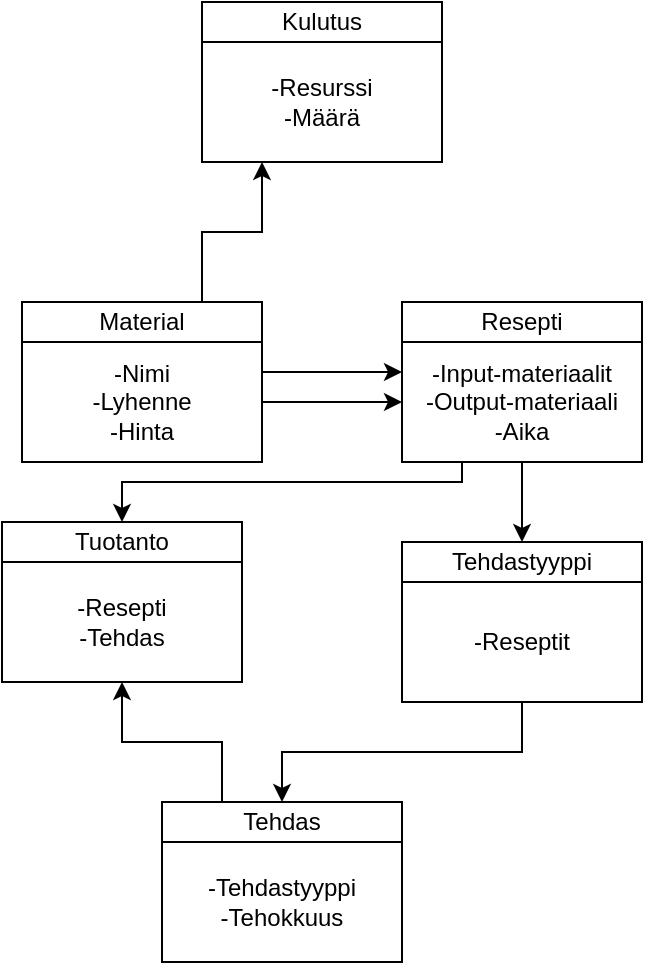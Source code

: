 <mxfile version="14.5.10" type="device"><diagram id="o-lRRYvwoyyiBx8vCL8T" name="Page-1"><mxGraphModel dx="2062" dy="1122" grid="1" gridSize="10" guides="1" tooltips="1" connect="1" arrows="1" fold="1" page="1" pageScale="1" pageWidth="827" pageHeight="1169" math="0" shadow="0"><root><mxCell id="0"/><mxCell id="1" parent="0"/><mxCell id="4zWdJEHfmlxii3qfJXZ_-14" style="edgeStyle=orthogonalEdgeStyle;rounded=0;orthogonalLoop=1;jettySize=auto;html=1;exitX=0.75;exitY=0;exitDx=0;exitDy=0;entryX=0.25;entryY=1;entryDx=0;entryDy=0;" edge="1" parent="1" source="4zWdJEHfmlxii3qfJXZ_-1" target="4zWdJEHfmlxii3qfJXZ_-7"><mxGeometry relative="1" as="geometry"/></mxCell><mxCell id="4zWdJEHfmlxii3qfJXZ_-1" value="Material" style="rounded=0;whiteSpace=wrap;html=1;" vertex="1" parent="1"><mxGeometry x="350" y="540" width="120" height="20" as="geometry"/></mxCell><mxCell id="4zWdJEHfmlxii3qfJXZ_-12" style="edgeStyle=orthogonalEdgeStyle;rounded=0;orthogonalLoop=1;jettySize=auto;html=1;exitX=1;exitY=0.5;exitDx=0;exitDy=0;entryX=0;entryY=0.5;entryDx=0;entryDy=0;" edge="1" parent="1" source="4zWdJEHfmlxii3qfJXZ_-2" target="4zWdJEHfmlxii3qfJXZ_-4"><mxGeometry relative="1" as="geometry"/></mxCell><mxCell id="4zWdJEHfmlxii3qfJXZ_-13" style="edgeStyle=orthogonalEdgeStyle;rounded=0;orthogonalLoop=1;jettySize=auto;html=1;exitX=1;exitY=0.25;exitDx=0;exitDy=0;entryX=0;entryY=0.25;entryDx=0;entryDy=0;" edge="1" parent="1" source="4zWdJEHfmlxii3qfJXZ_-2" target="4zWdJEHfmlxii3qfJXZ_-4"><mxGeometry relative="1" as="geometry"/></mxCell><mxCell id="4zWdJEHfmlxii3qfJXZ_-2" value="-Nimi&lt;br&gt;-Lyhenne&lt;br&gt;-Hinta" style="rounded=0;whiteSpace=wrap;html=1;" vertex="1" parent="1"><mxGeometry x="350" y="560" width="120" height="60" as="geometry"/></mxCell><mxCell id="4zWdJEHfmlxii3qfJXZ_-3" value="Resepti" style="rounded=0;whiteSpace=wrap;html=1;" vertex="1" parent="1"><mxGeometry x="540" y="540" width="120" height="20" as="geometry"/></mxCell><mxCell id="4zWdJEHfmlxii3qfJXZ_-15" style="edgeStyle=orthogonalEdgeStyle;rounded=0;orthogonalLoop=1;jettySize=auto;html=1;exitX=0.5;exitY=1;exitDx=0;exitDy=0;entryX=0.5;entryY=0;entryDx=0;entryDy=0;" edge="1" parent="1" source="4zWdJEHfmlxii3qfJXZ_-4" target="4zWdJEHfmlxii3qfJXZ_-8"><mxGeometry relative="1" as="geometry"/></mxCell><mxCell id="4zWdJEHfmlxii3qfJXZ_-20" style="edgeStyle=orthogonalEdgeStyle;rounded=0;orthogonalLoop=1;jettySize=auto;html=1;exitX=0.25;exitY=1;exitDx=0;exitDy=0;entryX=0.5;entryY=0;entryDx=0;entryDy=0;" edge="1" parent="1" source="4zWdJEHfmlxii3qfJXZ_-4" target="4zWdJEHfmlxii3qfJXZ_-17"><mxGeometry relative="1" as="geometry"><Array as="points"><mxPoint x="570" y="630"/><mxPoint x="400" y="630"/></Array></mxGeometry></mxCell><mxCell id="4zWdJEHfmlxii3qfJXZ_-4" value="-Input-materiaalit&lt;br&gt;-Output-materiaali&lt;br&gt;-Aika" style="rounded=0;whiteSpace=wrap;html=1;" vertex="1" parent="1"><mxGeometry x="540" y="560" width="120" height="60" as="geometry"/></mxCell><mxCell id="4zWdJEHfmlxii3qfJXZ_-6" value="Kulutus" style="rounded=0;whiteSpace=wrap;html=1;" vertex="1" parent="1"><mxGeometry x="440" y="390" width="120" height="20" as="geometry"/></mxCell><mxCell id="4zWdJEHfmlxii3qfJXZ_-7" value="-Resurssi&lt;br&gt;-Määrä" style="rounded=0;whiteSpace=wrap;html=1;" vertex="1" parent="1"><mxGeometry x="440" y="410" width="120" height="60" as="geometry"/></mxCell><mxCell id="4zWdJEHfmlxii3qfJXZ_-8" value="Tehdastyyppi" style="rounded=0;whiteSpace=wrap;html=1;" vertex="1" parent="1"><mxGeometry x="540" y="660" width="120" height="20" as="geometry"/></mxCell><mxCell id="4zWdJEHfmlxii3qfJXZ_-16" style="edgeStyle=orthogonalEdgeStyle;rounded=0;orthogonalLoop=1;jettySize=auto;html=1;exitX=0.5;exitY=1;exitDx=0;exitDy=0;entryX=0.5;entryY=0;entryDx=0;entryDy=0;" edge="1" parent="1" source="4zWdJEHfmlxii3qfJXZ_-9" target="4zWdJEHfmlxii3qfJXZ_-10"><mxGeometry relative="1" as="geometry"/></mxCell><mxCell id="4zWdJEHfmlxii3qfJXZ_-9" value="-Reseptit" style="rounded=0;whiteSpace=wrap;html=1;" vertex="1" parent="1"><mxGeometry x="540" y="680" width="120" height="60" as="geometry"/></mxCell><mxCell id="4zWdJEHfmlxii3qfJXZ_-19" style="edgeStyle=orthogonalEdgeStyle;rounded=0;orthogonalLoop=1;jettySize=auto;html=1;exitX=0.25;exitY=0;exitDx=0;exitDy=0;entryX=0.5;entryY=1;entryDx=0;entryDy=0;" edge="1" parent="1" source="4zWdJEHfmlxii3qfJXZ_-10" target="4zWdJEHfmlxii3qfJXZ_-18"><mxGeometry relative="1" as="geometry"/></mxCell><mxCell id="4zWdJEHfmlxii3qfJXZ_-10" value="Tehdas" style="rounded=0;whiteSpace=wrap;html=1;" vertex="1" parent="1"><mxGeometry x="420" y="790" width="120" height="20" as="geometry"/></mxCell><mxCell id="4zWdJEHfmlxii3qfJXZ_-11" value="-Tehdastyyppi&lt;br&gt;-Tehokkuus" style="rounded=0;whiteSpace=wrap;html=1;" vertex="1" parent="1"><mxGeometry x="420" y="810" width="120" height="60" as="geometry"/></mxCell><mxCell id="4zWdJEHfmlxii3qfJXZ_-17" value="Tuotanto" style="rounded=0;whiteSpace=wrap;html=1;" vertex="1" parent="1"><mxGeometry x="340" y="650" width="120" height="20" as="geometry"/></mxCell><mxCell id="4zWdJEHfmlxii3qfJXZ_-18" value="-Resepti&lt;br&gt;-Tehdas" style="rounded=0;whiteSpace=wrap;html=1;" vertex="1" parent="1"><mxGeometry x="340" y="670" width="120" height="60" as="geometry"/></mxCell></root></mxGraphModel></diagram></mxfile>